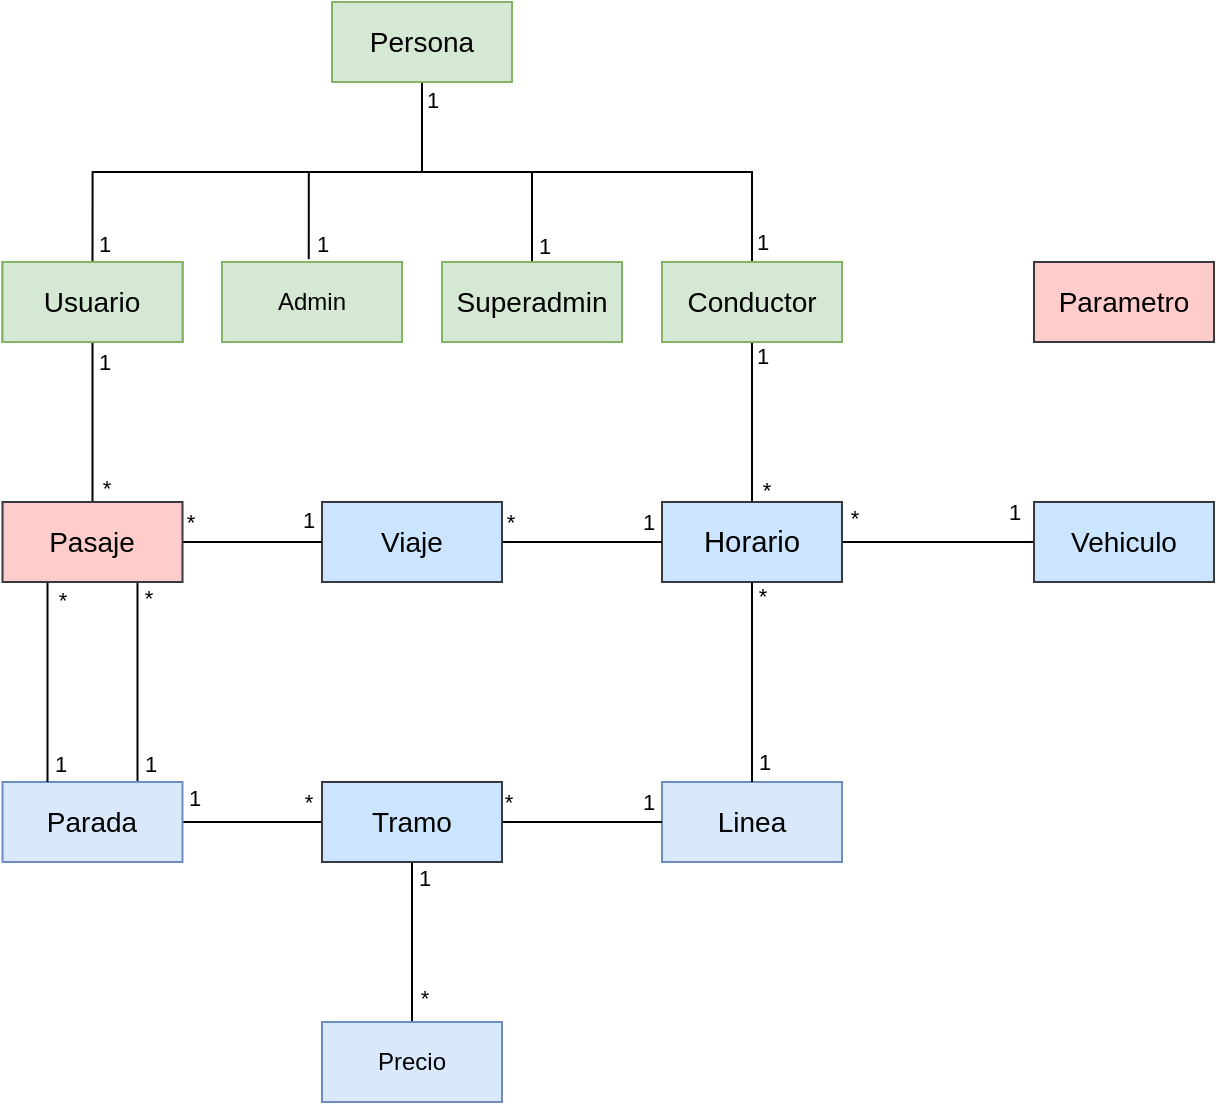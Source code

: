 <mxfile version="14.0.0"><diagram id="BBf6loczvDM79-M_9qWH" name="Page-1"><mxGraphModel dx="1483" dy="821" grid="1" gridSize="10" guides="1" tooltips="1" connect="1" arrows="1" fold="1" page="1" pageScale="1" pageWidth="827" pageHeight="1169" math="0" shadow="0"><root><mxCell id="0"/><mxCell id="1" parent="0"/><mxCell id="WelqXU8atwAySZo2129G-2" value="Persona" style="rounded=0;whiteSpace=wrap;html=1;fillColor=#d5e8d4;strokeColor=#82b366;" parent="1" vertex="1"><mxGeometry x="505" y="80" width="90" height="40" as="geometry"/></mxCell><mxCell id="EMS7ITaa0AKSFkvAlLyW-1" style="edgeStyle=orthogonalEdgeStyle;rounded=0;orthogonalLoop=1;jettySize=auto;html=1;endArrow=none;endFill=0;exitX=0.482;exitY=-0.035;exitDx=0;exitDy=0;exitPerimeter=0;" edge="1" parent="1" source="WelqXU8atwAySZo2129G-3" target="WelqXU8atwAySZo2129G-2"><mxGeometry relative="1" as="geometry"><mxPoint x="510" y="150" as="targetPoint"/></mxGeometry></mxCell><mxCell id="EMS7ITaa0AKSFkvAlLyW-7" value="1" style="edgeLabel;html=1;align=center;verticalAlign=middle;resizable=0;points=[];labelBackgroundColor=none;" vertex="1" connectable="0" parent="EMS7ITaa0AKSFkvAlLyW-1"><mxGeometry x="-0.895" y="-1" relative="1" as="geometry"><mxPoint x="5" as="offset"/></mxGeometry></mxCell><mxCell id="WelqXU8atwAySZo2129G-3" value="Admin" style="rounded=0;whiteSpace=wrap;html=1;fillColor=#d5e8d4;strokeColor=#82b366;" parent="1" vertex="1"><mxGeometry x="450" y="210" width="90" height="40" as="geometry"/></mxCell><mxCell id="EMS7ITaa0AKSFkvAlLyW-4" style="edgeStyle=orthogonalEdgeStyle;rounded=0;orthogonalLoop=1;jettySize=auto;html=1;endArrow=none;endFill=0;" edge="1" parent="1" source="WelqXU8atwAySZo2129G-4" target="WelqXU8atwAySZo2129G-2"><mxGeometry relative="1" as="geometry"/></mxCell><mxCell id="EMS7ITaa0AKSFkvAlLyW-8" value="1" style="edgeLabel;html=1;align=center;verticalAlign=middle;resizable=0;points=[];labelBackgroundColor=none;" vertex="1" connectable="0" parent="EMS7ITaa0AKSFkvAlLyW-4"><mxGeometry x="-0.894" y="-2" relative="1" as="geometry"><mxPoint x="4" y="-1" as="offset"/></mxGeometry></mxCell><mxCell id="WelqXU8atwAySZo2129G-4" value="Superadmin" style="rounded=0;whiteSpace=wrap;html=1;fillColor=#d5e8d4;strokeColor=#82b366;" parent="1" vertex="1"><mxGeometry x="560" y="210" width="90" height="40" as="geometry"/></mxCell><mxCell id="EMS7ITaa0AKSFkvAlLyW-3" style="edgeStyle=orthogonalEdgeStyle;rounded=0;orthogonalLoop=1;jettySize=auto;html=1;endArrow=none;endFill=0;exitX=0.5;exitY=0;exitDx=0;exitDy=0;" edge="1" parent="1" source="WelqXU8atwAySZo2129G-5" target="WelqXU8atwAySZo2129G-2"><mxGeometry relative="1" as="geometry"/></mxCell><mxCell id="EMS7ITaa0AKSFkvAlLyW-6" value="1" style="edgeLabel;html=1;align=center;verticalAlign=middle;resizable=0;points=[];labelBackgroundColor=none;" vertex="1" connectable="0" parent="EMS7ITaa0AKSFkvAlLyW-3"><mxGeometry x="-0.95" y="-1" relative="1" as="geometry"><mxPoint x="4" y="-3" as="offset"/></mxGeometry></mxCell><mxCell id="WelqXU8atwAySZo2129G-5" value="Usuario" style="rounded=0;whiteSpace=wrap;html=1;fillColor=#d5e8d4;strokeColor=#82b366;" parent="1" vertex="1"><mxGeometry x="340.25" y="210" width="90" height="40" as="geometry"/></mxCell><mxCell id="EMS7ITaa0AKSFkvAlLyW-5" style="edgeStyle=orthogonalEdgeStyle;rounded=0;orthogonalLoop=1;jettySize=auto;html=1;endArrow=none;endFill=0;exitX=0.5;exitY=0;exitDx=0;exitDy=0;" edge="1" parent="1" source="WelqXU8atwAySZo2129G-6" target="WelqXU8atwAySZo2129G-2"><mxGeometry relative="1" as="geometry"/></mxCell><mxCell id="EMS7ITaa0AKSFkvAlLyW-9" value="1" style="edgeLabel;html=1;align=center;verticalAlign=middle;resizable=0;points=[];labelBackgroundColor=none;" vertex="1" connectable="0" parent="EMS7ITaa0AKSFkvAlLyW-5"><mxGeometry x="-0.916" y="-1" relative="1" as="geometry"><mxPoint x="4" as="offset"/></mxGeometry></mxCell><mxCell id="EMS7ITaa0AKSFkvAlLyW-10" value="1" style="edgeLabel;html=1;align=center;verticalAlign=middle;resizable=0;points=[];labelBackgroundColor=none;" vertex="1" connectable="0" parent="EMS7ITaa0AKSFkvAlLyW-5"><mxGeometry x="0.953" relative="1" as="geometry"><mxPoint x="5" y="3" as="offset"/></mxGeometry></mxCell><mxCell id="WelqXU8atwAySZo2129G-6" value="Conductor" style="rounded=0;whiteSpace=wrap;html=1;fillColor=#d5e8d4;strokeColor=#82b366;" parent="1" vertex="1"><mxGeometry x="670" y="210" width="90" height="40" as="geometry"/></mxCell><mxCell id="WelqXU8atwAySZo2129G-23" value="Vehiculo" style="rounded=0;whiteSpace=wrap;html=1;fillColor=#cce5ff;strokeColor=#36393d;" parent="1" vertex="1"><mxGeometry x="856" y="330" width="90" height="40" as="geometry"/></mxCell><mxCell id="EMS7ITaa0AKSFkvAlLyW-26" style="edgeStyle=orthogonalEdgeStyle;rounded=0;orthogonalLoop=1;jettySize=auto;html=1;exitX=0.75;exitY=0;exitDx=0;exitDy=0;entryX=0.75;entryY=1;entryDx=0;entryDy=0;endArrow=none;endFill=0;fontSize=11;fontColor=#000000;" edge="1" parent="1" source="WelqXU8atwAySZo2129G-26" target="WelqXU8atwAySZo2129G-152"><mxGeometry relative="1" as="geometry"/></mxCell><mxCell id="EMS7ITaa0AKSFkvAlLyW-36" value="1" style="edgeLabel;html=1;align=center;verticalAlign=middle;resizable=0;points=[];fontSize=11;labelBackgroundColor=none;" vertex="1" connectable="0" parent="EMS7ITaa0AKSFkvAlLyW-26"><mxGeometry x="-0.912" y="-1" relative="1" as="geometry"><mxPoint x="5" y="-5" as="offset"/></mxGeometry></mxCell><mxCell id="EMS7ITaa0AKSFkvAlLyW-39" value="*" style="edgeLabel;html=1;align=center;verticalAlign=middle;resizable=0;points=[];fontSize=11;labelBackgroundColor=none;" vertex="1" connectable="0" parent="EMS7ITaa0AKSFkvAlLyW-26"><mxGeometry x="0.905" y="-1" relative="1" as="geometry"><mxPoint x="4" y="3" as="offset"/></mxGeometry></mxCell><mxCell id="EMS7ITaa0AKSFkvAlLyW-29" style="edgeStyle=orthogonalEdgeStyle;rounded=0;orthogonalLoop=1;jettySize=auto;html=1;endArrow=none;endFill=0;fontSize=11;fontColor=#000000;" edge="1" parent="1" source="WelqXU8atwAySZo2129G-26" target="EMS7ITaa0AKSFkvAlLyW-27"><mxGeometry relative="1" as="geometry"/></mxCell><mxCell id="EMS7ITaa0AKSFkvAlLyW-31" value="1" style="edgeLabel;html=1;align=center;verticalAlign=middle;resizable=0;points=[];fontSize=11;labelBackgroundColor=none;" vertex="1" connectable="0" parent="EMS7ITaa0AKSFkvAlLyW-29"><mxGeometry x="-0.861" y="-1" relative="1" as="geometry"><mxPoint x="0.43" y="-13" as="offset"/></mxGeometry></mxCell><mxCell id="EMS7ITaa0AKSFkvAlLyW-32" value="*" style="edgeLabel;html=1;align=center;verticalAlign=middle;resizable=0;points=[];fontSize=11;labelBackgroundColor=none;" vertex="1" connectable="0" parent="EMS7ITaa0AKSFkvAlLyW-29"><mxGeometry x="0.859" y="-1" relative="1" as="geometry"><mxPoint x="-2.24" y="-11" as="offset"/></mxGeometry></mxCell><mxCell id="WelqXU8atwAySZo2129G-26" value="Parada" style="rounded=0;whiteSpace=wrap;html=1;fillColor=#dae8fc;strokeColor=#6c8ebf;fontSize=14;" parent="1" vertex="1"><mxGeometry x="340.25" y="470" width="90" height="40" as="geometry"/></mxCell><mxCell id="WelqXU8atwAySZo2129G-29" value="Linea" style="rounded=0;whiteSpace=wrap;html=1;fillColor=#dae8fc;strokeColor=#6c8ebf;fontSize=14;" parent="1" vertex="1"><mxGeometry x="670" y="470" width="90" height="40" as="geometry"/></mxCell><mxCell id="EMS7ITaa0AKSFkvAlLyW-41" style="edgeStyle=orthogonalEdgeStyle;rounded=0;orthogonalLoop=1;jettySize=auto;html=1;endArrow=none;endFill=0;fontSize=11;fontColor=#000000;" edge="1" parent="1" source="WelqXU8atwAySZo2129G-33" target="EMS7ITaa0AKSFkvAlLyW-27"><mxGeometry relative="1" as="geometry"/></mxCell><mxCell id="EMS7ITaa0AKSFkvAlLyW-42" value="1" style="edgeLabel;html=1;align=center;verticalAlign=middle;resizable=0;points=[];fontSize=11;labelBackgroundColor=none;" vertex="1" connectable="0" parent="EMS7ITaa0AKSFkvAlLyW-41"><mxGeometry x="0.779" relative="1" as="geometry"><mxPoint x="6" y="-1" as="offset"/></mxGeometry></mxCell><mxCell id="EMS7ITaa0AKSFkvAlLyW-43" value="*" style="edgeLabel;html=1;align=center;verticalAlign=middle;resizable=0;points=[];fontSize=11;labelBackgroundColor=none;" vertex="1" connectable="0" parent="EMS7ITaa0AKSFkvAlLyW-41"><mxGeometry x="-0.733" y="2" relative="1" as="geometry"><mxPoint x="8" y="-2" as="offset"/></mxGeometry></mxCell><mxCell id="WelqXU8atwAySZo2129G-33" value="Precio" style="rounded=0;whiteSpace=wrap;html=1;fillColor=#dae8fc;strokeColor=#6c8ebf;" parent="1" vertex="1"><mxGeometry x="500" y="590" width="90" height="40" as="geometry"/></mxCell><mxCell id="EMS7ITaa0AKSFkvAlLyW-59" style="edgeStyle=orthogonalEdgeStyle;rounded=0;orthogonalLoop=1;jettySize=auto;html=1;endArrow=none;endFill=0;fontSize=11;fontColor=#000000;" edge="1" parent="1" source="WelqXU8atwAySZo2129G-121" target="WelqXU8atwAySZo2129G-23"><mxGeometry relative="1" as="geometry"/></mxCell><mxCell id="EMS7ITaa0AKSFkvAlLyW-60" value="1" style="edgeLabel;html=1;align=center;verticalAlign=middle;resizable=0;points=[];fontSize=11;labelBackgroundColor=none;" vertex="1" connectable="0" parent="EMS7ITaa0AKSFkvAlLyW-59"><mxGeometry x="0.836" relative="1" as="geometry"><mxPoint x="-2" y="-15" as="offset"/></mxGeometry></mxCell><mxCell id="EMS7ITaa0AKSFkvAlLyW-61" value="*" style="edgeLabel;html=1;align=center;verticalAlign=middle;resizable=0;points=[];fontSize=11;labelBackgroundColor=none;" vertex="1" connectable="0" parent="EMS7ITaa0AKSFkvAlLyW-59"><mxGeometry x="-0.844" y="1" relative="1" as="geometry"><mxPoint x="-2" y="-11" as="offset"/></mxGeometry></mxCell><mxCell id="WelqXU8atwAySZo2129G-121" value="&lt;span style=&quot;font-size: 11pt ; font-family: &amp;#34;arial&amp;#34; ; color: rgb(0 , 0 , 0) ; background-color: transparent ; font-weight: 400 ; font-style: normal ; font-variant: normal ; text-decoration: none ; vertical-align: baseline&quot; id=&quot;docs-internal-guid-c38c0faa-7fff-5fe9-5b31-504bb005fbd6&quot;&gt;Horario&lt;/span&gt;" style="rounded=0;whiteSpace=wrap;html=1;fillColor=#cce5ff;strokeColor=#36393d;" parent="1" vertex="1"><mxGeometry x="670" y="330" width="90" height="40" as="geometry"/></mxCell><mxCell id="WelqXU8atwAySZo2129G-125" style="edgeStyle=none;rounded=0;orthogonalLoop=1;jettySize=auto;html=1;endArrow=none;endFill=0;" parent="1" source="WelqXU8atwAySZo2129G-6" target="WelqXU8atwAySZo2129G-121" edge="1"><mxGeometry relative="1" as="geometry"><mxPoint x="715" y="330" as="sourcePoint"/></mxGeometry></mxCell><mxCell id="WelqXU8atwAySZo2129G-139" value="*" style="edgeLabel;html=1;align=center;verticalAlign=middle;resizable=0;points=[];labelBackgroundColor=none;" parent="WelqXU8atwAySZo2129G-125" vertex="1" connectable="0"><mxGeometry x="0.66" y="2" relative="1" as="geometry"><mxPoint x="5" y="7" as="offset"/></mxGeometry></mxCell><mxCell id="EMS7ITaa0AKSFkvAlLyW-13" value="1" style="edgeLabel;html=1;align=center;verticalAlign=middle;resizable=0;points=[];fontColor=#000000;labelBackgroundColor=none;" vertex="1" connectable="0" parent="WelqXU8atwAySZo2129G-125"><mxGeometry x="-0.903" y="2" relative="1" as="geometry"><mxPoint x="3" y="3" as="offset"/></mxGeometry></mxCell><mxCell id="WelqXU8atwAySZo2129G-132" style="edgeStyle=none;rounded=0;orthogonalLoop=1;jettySize=auto;html=1;endArrow=none;endFill=0;" parent="1" source="WelqXU8atwAySZo2129G-121" target="WelqXU8atwAySZo2129G-29" edge="1"><mxGeometry relative="1" as="geometry"><mxPoint x="715" y="550" as="sourcePoint"/></mxGeometry></mxCell><mxCell id="WelqXU8atwAySZo2129G-138" value="1" style="edgeLabel;html=1;align=center;verticalAlign=middle;resizable=0;points=[];labelBackgroundColor=none;" parent="WelqXU8atwAySZo2129G-132" vertex="1" connectable="0"><mxGeometry x="0.857" y="-2" relative="1" as="geometry"><mxPoint x="8" y="-3.6" as="offset"/></mxGeometry></mxCell><mxCell id="EMS7ITaa0AKSFkvAlLyW-35" value="*" style="edgeLabel;html=1;align=center;verticalAlign=middle;resizable=0;points=[];fontSize=11;labelBackgroundColor=none;" vertex="1" connectable="0" parent="WelqXU8atwAySZo2129G-132"><mxGeometry x="-0.912" relative="1" as="geometry"><mxPoint x="5" y="2" as="offset"/></mxGeometry></mxCell><mxCell id="EMS7ITaa0AKSFkvAlLyW-15" style="edgeStyle=orthogonalEdgeStyle;rounded=0;orthogonalLoop=1;jettySize=auto;html=1;endArrow=none;endFill=0;fontColor=#000000;" edge="1" parent="1" source="WelqXU8atwAySZo2129G-143" target="WelqXU8atwAySZo2129G-121"><mxGeometry relative="1" as="geometry"/></mxCell><mxCell id="EMS7ITaa0AKSFkvAlLyW-16" value="*" style="edgeLabel;html=1;align=center;verticalAlign=middle;resizable=0;points=[];fontColor=#000000;labelBackgroundColor=none;" vertex="1" connectable="0" parent="EMS7ITaa0AKSFkvAlLyW-15"><mxGeometry x="-0.901" y="-2" relative="1" as="geometry"><mxPoint y="-12" as="offset"/></mxGeometry></mxCell><mxCell id="EMS7ITaa0AKSFkvAlLyW-17" value="1" style="edgeLabel;html=1;align=center;verticalAlign=middle;resizable=0;points=[];fontColor=#000000;labelBackgroundColor=none;" vertex="1" connectable="0" parent="EMS7ITaa0AKSFkvAlLyW-15"><mxGeometry x="0.863" relative="1" as="geometry"><mxPoint x="-2" y="-10" as="offset"/></mxGeometry></mxCell><mxCell id="WelqXU8atwAySZo2129G-143" value="Viaje" style="rounded=0;whiteSpace=wrap;html=1;fillColor=#cce5ff;strokeColor=#36393d;fontSize=14;" parent="1" vertex="1"><mxGeometry x="500" y="330" width="90" height="40" as="geometry"/></mxCell><mxCell id="WelqXU8atwAySZo2129G-149" value="Parametro" style="rounded=0;whiteSpace=wrap;html=1;fillColor=#ffcccc;strokeColor=#36393d;" parent="1" vertex="1"><mxGeometry x="856" y="210" width="90" height="40" as="geometry"/></mxCell><mxCell id="EMS7ITaa0AKSFkvAlLyW-18" style="edgeStyle=orthogonalEdgeStyle;rounded=0;orthogonalLoop=1;jettySize=auto;html=1;endArrow=none;endFill=0;fontColor=#000000;" edge="1" parent="1" source="WelqXU8atwAySZo2129G-152" target="WelqXU8atwAySZo2129G-143"><mxGeometry relative="1" as="geometry"/></mxCell><mxCell id="EMS7ITaa0AKSFkvAlLyW-19" value="1" style="edgeLabel;html=1;align=center;verticalAlign=middle;resizable=0;points=[];fontColor=#000000;labelBackgroundColor=none;" vertex="1" connectable="0" parent="EMS7ITaa0AKSFkvAlLyW-18"><mxGeometry x="0.842" y="-1" relative="1" as="geometry"><mxPoint x="-2" y="-12" as="offset"/></mxGeometry></mxCell><mxCell id="EMS7ITaa0AKSFkvAlLyW-20" value="*" style="edgeLabel;html=1;align=center;verticalAlign=middle;resizable=0;points=[];fontColor=#000000;labelBackgroundColor=none;" vertex="1" connectable="0" parent="EMS7ITaa0AKSFkvAlLyW-18"><mxGeometry x="-0.914" relative="1" as="geometry"><mxPoint y="-10" as="offset"/></mxGeometry></mxCell><mxCell id="EMS7ITaa0AKSFkvAlLyW-22" style="edgeStyle=orthogonalEdgeStyle;rounded=0;orthogonalLoop=1;jettySize=auto;html=1;endArrow=none;endFill=0;fontColor=#000000;exitX=0.5;exitY=0;exitDx=0;exitDy=0;" edge="1" parent="1" source="WelqXU8atwAySZo2129G-152" target="WelqXU8atwAySZo2129G-5"><mxGeometry relative="1" as="geometry"/></mxCell><mxCell id="EMS7ITaa0AKSFkvAlLyW-23" value="1" style="edgeLabel;html=1;align=center;verticalAlign=middle;resizable=0;points=[];fontColor=#000000;labelBackgroundColor=none;" vertex="1" connectable="0" parent="EMS7ITaa0AKSFkvAlLyW-22"><mxGeometry x="0.921" y="1" relative="1" as="geometry"><mxPoint x="6.75" y="6.8" as="offset"/></mxGeometry></mxCell><mxCell id="EMS7ITaa0AKSFkvAlLyW-24" value="*" style="edgeLabel;html=1;align=center;verticalAlign=middle;resizable=0;points=[];fontColor=#000000;labelBackgroundColor=none;" vertex="1" connectable="0" parent="EMS7ITaa0AKSFkvAlLyW-22"><mxGeometry x="-0.902" y="1" relative="1" as="geometry"><mxPoint x="7" y="-3" as="offset"/></mxGeometry></mxCell><mxCell id="EMS7ITaa0AKSFkvAlLyW-25" style="edgeStyle=orthogonalEdgeStyle;rounded=0;orthogonalLoop=1;jettySize=auto;html=1;exitX=0.25;exitY=1;exitDx=0;exitDy=0;entryX=0.25;entryY=0;entryDx=0;entryDy=0;endArrow=none;endFill=0;fontSize=11;fontColor=#000000;" edge="1" parent="1" source="WelqXU8atwAySZo2129G-152" target="WelqXU8atwAySZo2129G-26"><mxGeometry relative="1" as="geometry"/></mxCell><mxCell id="EMS7ITaa0AKSFkvAlLyW-37" value="1" style="edgeLabel;html=1;align=center;verticalAlign=middle;resizable=0;points=[];fontSize=11;labelBackgroundColor=none;" vertex="1" connectable="0" parent="EMS7ITaa0AKSFkvAlLyW-25"><mxGeometry x="0.909" y="2" relative="1" as="geometry"><mxPoint x="4" y="-5" as="offset"/></mxGeometry></mxCell><mxCell id="EMS7ITaa0AKSFkvAlLyW-38" value="*" style="edgeLabel;html=1;align=center;verticalAlign=middle;resizable=0;points=[];fontSize=11;labelBackgroundColor=none;" vertex="1" connectable="0" parent="EMS7ITaa0AKSFkvAlLyW-25"><mxGeometry x="-0.924" y="-1" relative="1" as="geometry"><mxPoint x="8" y="5" as="offset"/></mxGeometry></mxCell><mxCell id="WelqXU8atwAySZo2129G-152" value="Pasaje" style="rounded=0;whiteSpace=wrap;html=1;fillColor=#ffcccc;strokeColor=#36393d;fontSize=14;" parent="1" vertex="1"><mxGeometry x="340.25" y="330" width="90" height="40" as="geometry"/></mxCell><mxCell id="WelqXU8atwAySZo2129G-189" style="edgeStyle=none;rounded=0;orthogonalLoop=1;jettySize=auto;html=1;endArrow=none;endFill=0;" parent="1" edge="1"><mxGeometry relative="1" as="geometry"><mxPoint x="550" y="170" as="sourcePoint"/><mxPoint x="550" y="170" as="targetPoint"/></mxGeometry></mxCell><mxCell id="EMS7ITaa0AKSFkvAlLyW-30" style="edgeStyle=orthogonalEdgeStyle;rounded=0;orthogonalLoop=1;jettySize=auto;html=1;endArrow=none;endFill=0;fontSize=11;fontColor=#000000;" edge="1" parent="1" source="EMS7ITaa0AKSFkvAlLyW-27" target="WelqXU8atwAySZo2129G-29"><mxGeometry relative="1" as="geometry"/></mxCell><mxCell id="EMS7ITaa0AKSFkvAlLyW-33" value="*" style="edgeLabel;html=1;align=center;verticalAlign=middle;resizable=0;points=[];fontSize=11;labelBackgroundColor=none;" vertex="1" connectable="0" parent="EMS7ITaa0AKSFkvAlLyW-30"><mxGeometry x="-0.842" relative="1" as="geometry"><mxPoint x="-3.74" y="-10" as="offset"/></mxGeometry></mxCell><mxCell id="EMS7ITaa0AKSFkvAlLyW-34" value="1" style="edgeLabel;html=1;align=center;verticalAlign=middle;resizable=0;points=[];fontSize=11;labelBackgroundColor=none;" vertex="1" connectable="0" parent="EMS7ITaa0AKSFkvAlLyW-30"><mxGeometry x="0.868" y="2" relative="1" as="geometry"><mxPoint x="-2" y="-8" as="offset"/></mxGeometry></mxCell><mxCell id="EMS7ITaa0AKSFkvAlLyW-27" value="Tramo" style="rounded=0;whiteSpace=wrap;html=1;fillColor=#cce5ff;strokeColor=#36393d;fontSize=14;" vertex="1" parent="1"><mxGeometry x="500" y="470" width="90" height="40" as="geometry"/></mxCell><mxCell id="EMS7ITaa0AKSFkvAlLyW-64" value="Persona" style="rounded=0;whiteSpace=wrap;html=1;fillColor=#d5e8d4;strokeColor=#82b366;" vertex="1" parent="1"><mxGeometry x="505" y="80" width="90" height="40" as="geometry"/></mxCell><mxCell id="EMS7ITaa0AKSFkvAlLyW-65" value="Usuario" style="rounded=0;whiteSpace=wrap;html=1;fillColor=#d5e8d4;strokeColor=#82b366;" vertex="1" parent="1"><mxGeometry x="340.25" y="210" width="90" height="40" as="geometry"/></mxCell><mxCell id="EMS7ITaa0AKSFkvAlLyW-66" value="Persona" style="rounded=0;whiteSpace=wrap;html=1;fillColor=#d5e8d4;strokeColor=#82b366;fontSize=14;" vertex="1" parent="1"><mxGeometry x="505" y="80" width="90" height="40" as="geometry"/></mxCell><mxCell id="EMS7ITaa0AKSFkvAlLyW-67" value="Usuario" style="rounded=0;whiteSpace=wrap;html=1;fillColor=#d5e8d4;strokeColor=#82b366;fontSize=14;" vertex="1" parent="1"><mxGeometry x="340.25" y="210" width="90" height="40" as="geometry"/></mxCell><mxCell id="EMS7ITaa0AKSFkvAlLyW-68" value="Superadmin" style="rounded=0;whiteSpace=wrap;html=1;fillColor=#d5e8d4;strokeColor=#82b366;fontSize=14;" vertex="1" parent="1"><mxGeometry x="560" y="210" width="90" height="40" as="geometry"/></mxCell><mxCell id="EMS7ITaa0AKSFkvAlLyW-69" value="Conductor" style="rounded=0;whiteSpace=wrap;html=1;fillColor=#d5e8d4;strokeColor=#82b366;fontSize=14;" vertex="1" parent="1"><mxGeometry x="670" y="210" width="90" height="40" as="geometry"/></mxCell><mxCell id="EMS7ITaa0AKSFkvAlLyW-70" value="Parametro" style="rounded=0;whiteSpace=wrap;html=1;fillColor=#ffcccc;strokeColor=#36393d;fontSize=14;" vertex="1" parent="1"><mxGeometry x="856" y="210" width="90" height="40" as="geometry"/></mxCell><mxCell id="EMS7ITaa0AKSFkvAlLyW-71" value="Vehiculo" style="rounded=0;whiteSpace=wrap;html=1;fillColor=#cce5ff;strokeColor=#36393d;fontSize=14;" vertex="1" parent="1"><mxGeometry x="856" y="330" width="90" height="40" as="geometry"/></mxCell></root></mxGraphModel></diagram></mxfile>